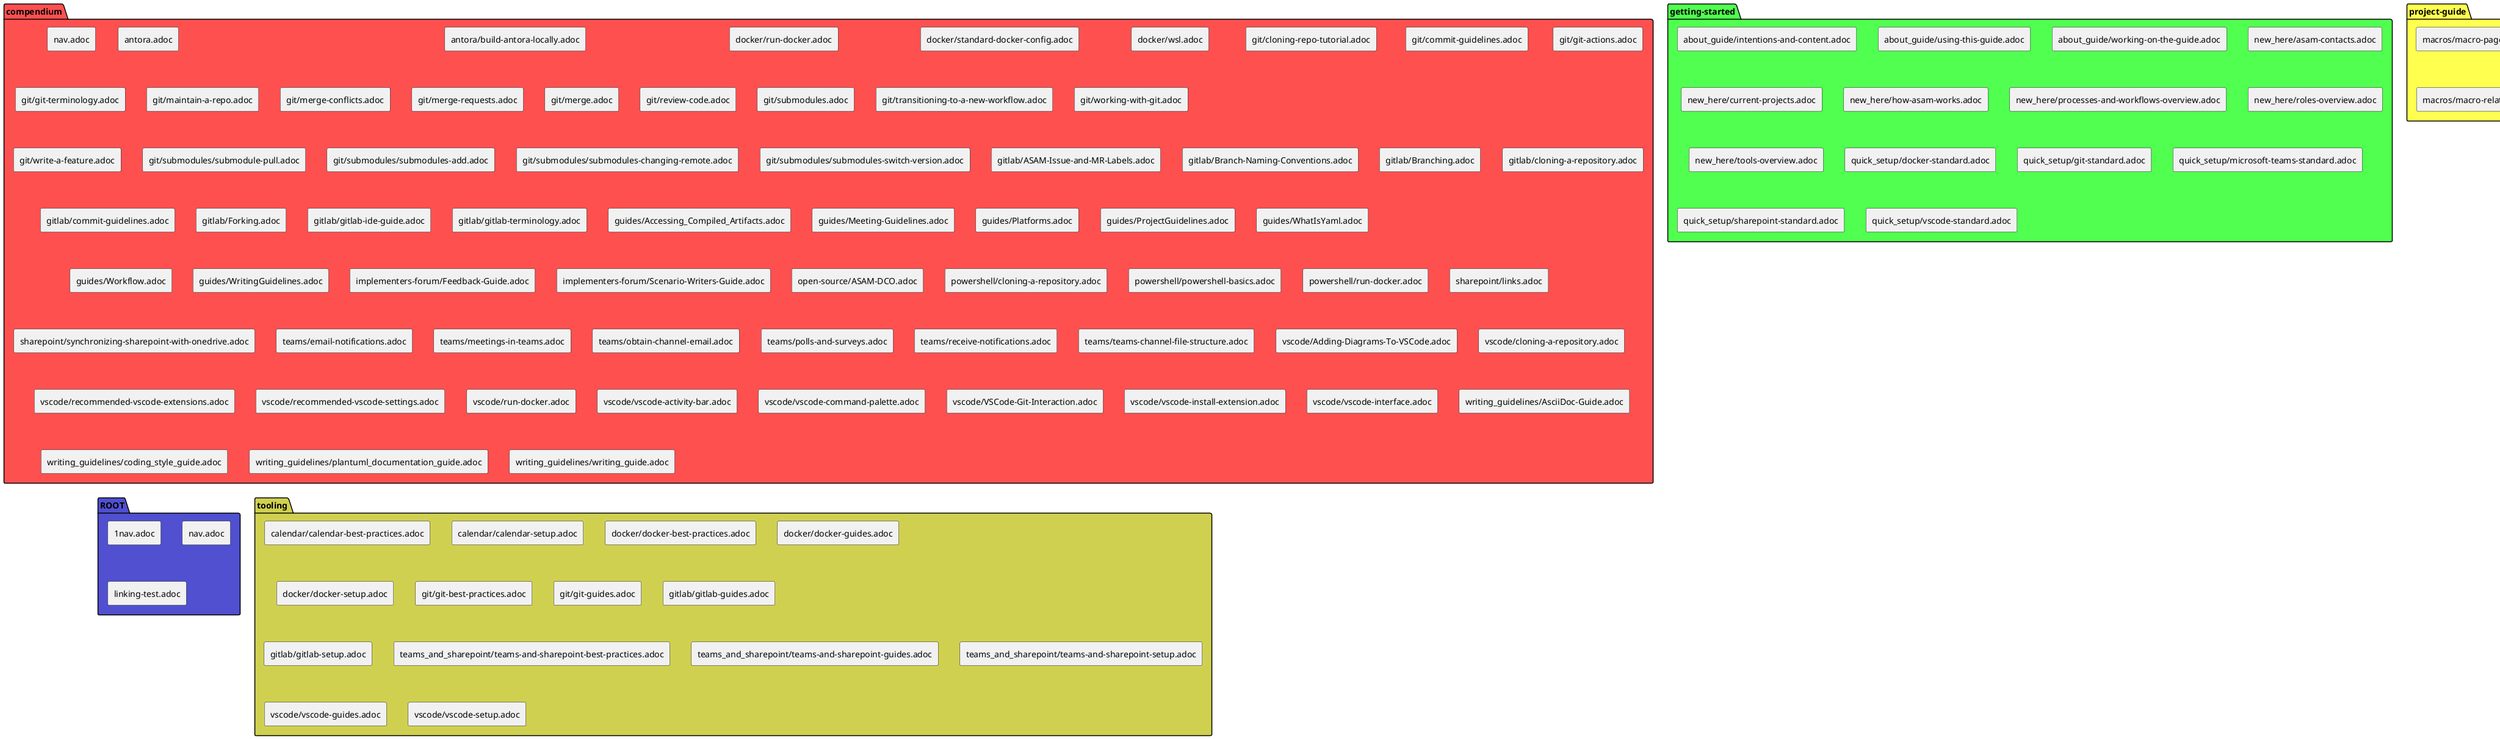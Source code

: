 @startuml
package compendium #ff5050 {
rectangle "nav.adoc" as f0_1
rectangle "antora.adoc" as f0_2
rectangle "antora/build-antora-locally.adoc" as f0_4
rectangle "docker/run-docker.adoc" as f0_6
rectangle "docker/standard-docker-config.adoc" as f0_7
rectangle "docker/wsl.adoc" as f0_8
rectangle "git/cloning-repo-tutorial.adoc" as f0_9
rectangle "git/commit-guidelines.adoc" as f0_10
rectangle "git/git-actions.adoc" as f0_11
rectangle "git/git-terminology.adoc" as f0_12
rectangle "git/maintain-a-repo.adoc" as f0_13
rectangle "git/merge-conflicts.adoc" as f0_14
rectangle "git/merge-requests.adoc" as f0_15
rectangle "git/merge.adoc" as f0_16
rectangle "git/review-code.adoc" as f0_17
rectangle "git/submodules.adoc" as f0_18
rectangle "git/transitioning-to-a-new-workflow.adoc" as f0_19
rectangle "git/working-with-git.adoc" as f0_20
rectangle "git/write-a-feature.adoc" as f0_21
rectangle "git/submodules/submodule-pull.adoc" as f0_22
rectangle "git/submodules/submodules-add.adoc" as f0_23
rectangle "git/submodules/submodules-changing-remote.adoc" as f0_24
rectangle "git/submodules/submodules-switch-version.adoc" as f0_25
rectangle "gitlab/ASAM-Issue-and-MR-Labels.adoc" as f0_26
rectangle "gitlab/Branch-Naming-Conventions.adoc" as f0_27
rectangle "gitlab/Branching.adoc" as f0_28
rectangle "gitlab/cloning-a-repository.adoc" as f0_29
rectangle "gitlab/commit-guidelines.adoc" as f0_30
rectangle "gitlab/Forking.adoc" as f0_31
rectangle "gitlab/gitlab-ide-guide.adoc" as f0_32
rectangle "gitlab/gitlab-terminology.adoc" as f0_33
rectangle "guides/Accessing_Compiled_Artifacts.adoc" as f0_34
rectangle "guides/Meeting-Guidelines.adoc" as f0_35
rectangle "guides/Platforms.adoc" as f0_36
rectangle "guides/ProjectGuidelines.adoc" as f0_37
rectangle "guides/WhatIsYaml.adoc" as f0_38
rectangle "guides/Workflow.adoc" as f0_39
rectangle "guides/WritingGuidelines.adoc" as f0_40
rectangle "implementers-forum/Feedback-Guide.adoc" as f0_41
rectangle "implementers-forum/Scenario-Writers-Guide.adoc" as f0_42
rectangle "open-source/ASAM-DCO.adoc" as f0_43
rectangle "powershell/cloning-a-repository.adoc" as f0_44
rectangle "powershell/powershell-basics.adoc" as f0_45
rectangle "powershell/run-docker.adoc" as f0_46
rectangle "sharepoint/links.adoc" as f0_47
rectangle "sharepoint/synchronizing-sharepoint-with-onedrive.adoc" as f0_48
rectangle "teams/email-notifications.adoc" as f0_49
rectangle "teams/meetings-in-teams.adoc" as f0_50
rectangle "teams/obtain-channel-email.adoc" as f0_51
rectangle "teams/polls-and-surveys.adoc" as f0_52
rectangle "teams/receive-notifications.adoc" as f0_53
rectangle "teams/teams-channel-file-structure.adoc" as f0_54
rectangle "vscode/Adding-Diagrams-To-VSCode.adoc" as f0_55
rectangle "vscode/cloning-a-repository.adoc" as f0_56
rectangle "vscode/recommended-vscode-extensions.adoc" as f0_57
rectangle "vscode/recommended-vscode-settings.adoc" as f0_58
rectangle "vscode/run-docker.adoc" as f0_59
rectangle "vscode/vscode-activity-bar.adoc" as f0_60
rectangle "vscode/vscode-command-palette.adoc" as f0_61
rectangle "vscode/VSCode-Git-Interaction.adoc" as f0_62
rectangle "vscode/vscode-install-extension.adoc" as f0_63
rectangle "vscode/vscode-interface.adoc" as f0_64
rectangle "writing_guidelines/AsciiDoc-Guide.adoc" as f0_65
rectangle "writing_guidelines/coding_style_guide.adoc" as f0_66
rectangle "writing_guidelines/plantuml_documentation_guide.adoc" as f0_67
rectangle "writing_guidelines/writing_guide.adoc" as f0_68
}
package getting-involved #5050ff {
rectangle "nav.adoc" as f1_1
}
package getting-started #50ff50 {
rectangle "about_guide/intentions-and-content.adoc" as f2_6
rectangle "about_guide/using-this-guide.adoc" as f2_7
rectangle "about_guide/working-on-the-guide.adoc" as f2_8
rectangle "new_here/asam-contacts.adoc" as f2_9
rectangle "new_here/current-projects.adoc" as f2_10
rectangle "new_here/how-asam-works.adoc" as f2_11
rectangle "new_here/processes-and-workflows-overview.adoc" as f2_12
rectangle "new_here/roles-overview.adoc" as f2_13
rectangle "new_here/tools-overview.adoc" as f2_14
rectangle "quick_setup/docker-standard.adoc" as f2_15
rectangle "quick_setup/git-standard.adoc" as f2_16
rectangle "quick_setup/microsoft-teams-standard.adoc" as f2_17
rectangle "quick_setup/sharepoint-standard.adoc" as f2_18
rectangle "quick_setup/vscode-standard.adoc" as f2_19
}
package project-guide #ffff50 {
rectangle "macros/macro-pages.adoc" as f3_14
rectangle "macros/macro-reference.adoc" as f3_15
rectangle "macros/macro-related.adoc" as f3_16
}
package role-specific #ff50ff {
rectangle "nav.adoc" as f4_1
rectangle "ASAM-Project-Roles.adoc" as f4_2
}
package ROOT #5050d0 {
rectangle "1nav.adoc" as f5_1
rectangle "nav.adoc" as f5_2
rectangle "linking-test.adoc" as f5_4
}
package tooling #d0d050 {
rectangle "calendar/calendar-best-practices.adoc" as f7_11
rectangle "calendar/calendar-setup.adoc" as f7_12
rectangle "docker/docker-best-practices.adoc" as f7_13
rectangle "docker/docker-guides.adoc" as f7_14
rectangle "docker/docker-setup.adoc" as f7_15
rectangle "git/git-best-practices.adoc" as f7_17
rectangle "git/git-guides.adoc" as f7_18
rectangle "gitlab/gitlab-guides.adoc" as f7_20
rectangle "gitlab/gitlab-setup.adoc" as f7_21
rectangle "teams_and_sharepoint/teams-and-sharepoint-best-practices.adoc" as f7_22
rectangle "teams_and_sharepoint/teams-and-sharepoint-guides.adoc" as f7_23
rectangle "teams_and_sharepoint/teams-and-sharepoint-setup.adoc" as f7_24
rectangle "vscode/vscode-guides.adoc" as f7_25
rectangle "vscode/vscode-setup.adoc" as f7_26
}


@enduml